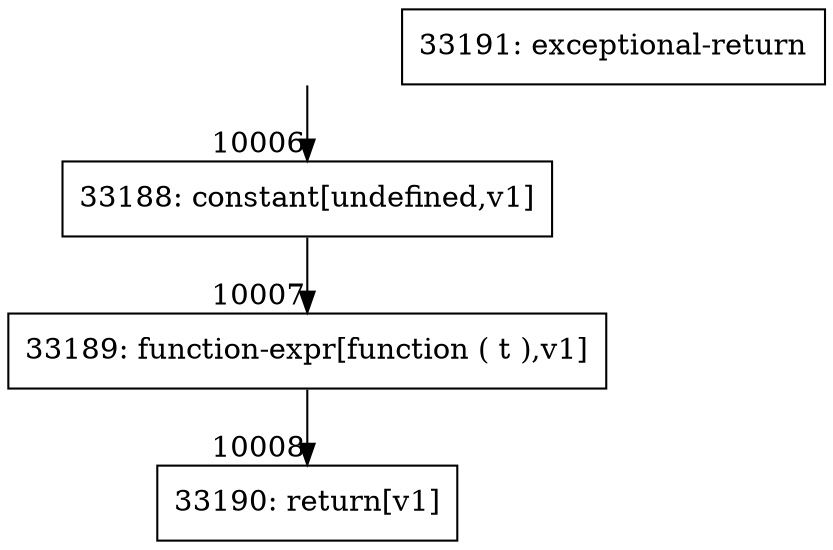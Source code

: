 digraph {
rankdir="TD"
BB_entry919[shape=none,label=""];
BB_entry919 -> BB10006 [tailport=s, headport=n, headlabel="    10006"]
BB10006 [shape=record label="{33188: constant[undefined,v1]}" ] 
BB10006 -> BB10007 [tailport=s, headport=n, headlabel="      10007"]
BB10007 [shape=record label="{33189: function-expr[function ( t ),v1]}" ] 
BB10007 -> BB10008 [tailport=s, headport=n, headlabel="      10008"]
BB10008 [shape=record label="{33190: return[v1]}" ] 
BB10009 [shape=record label="{33191: exceptional-return}" ] 
//#$~ 5871
}
